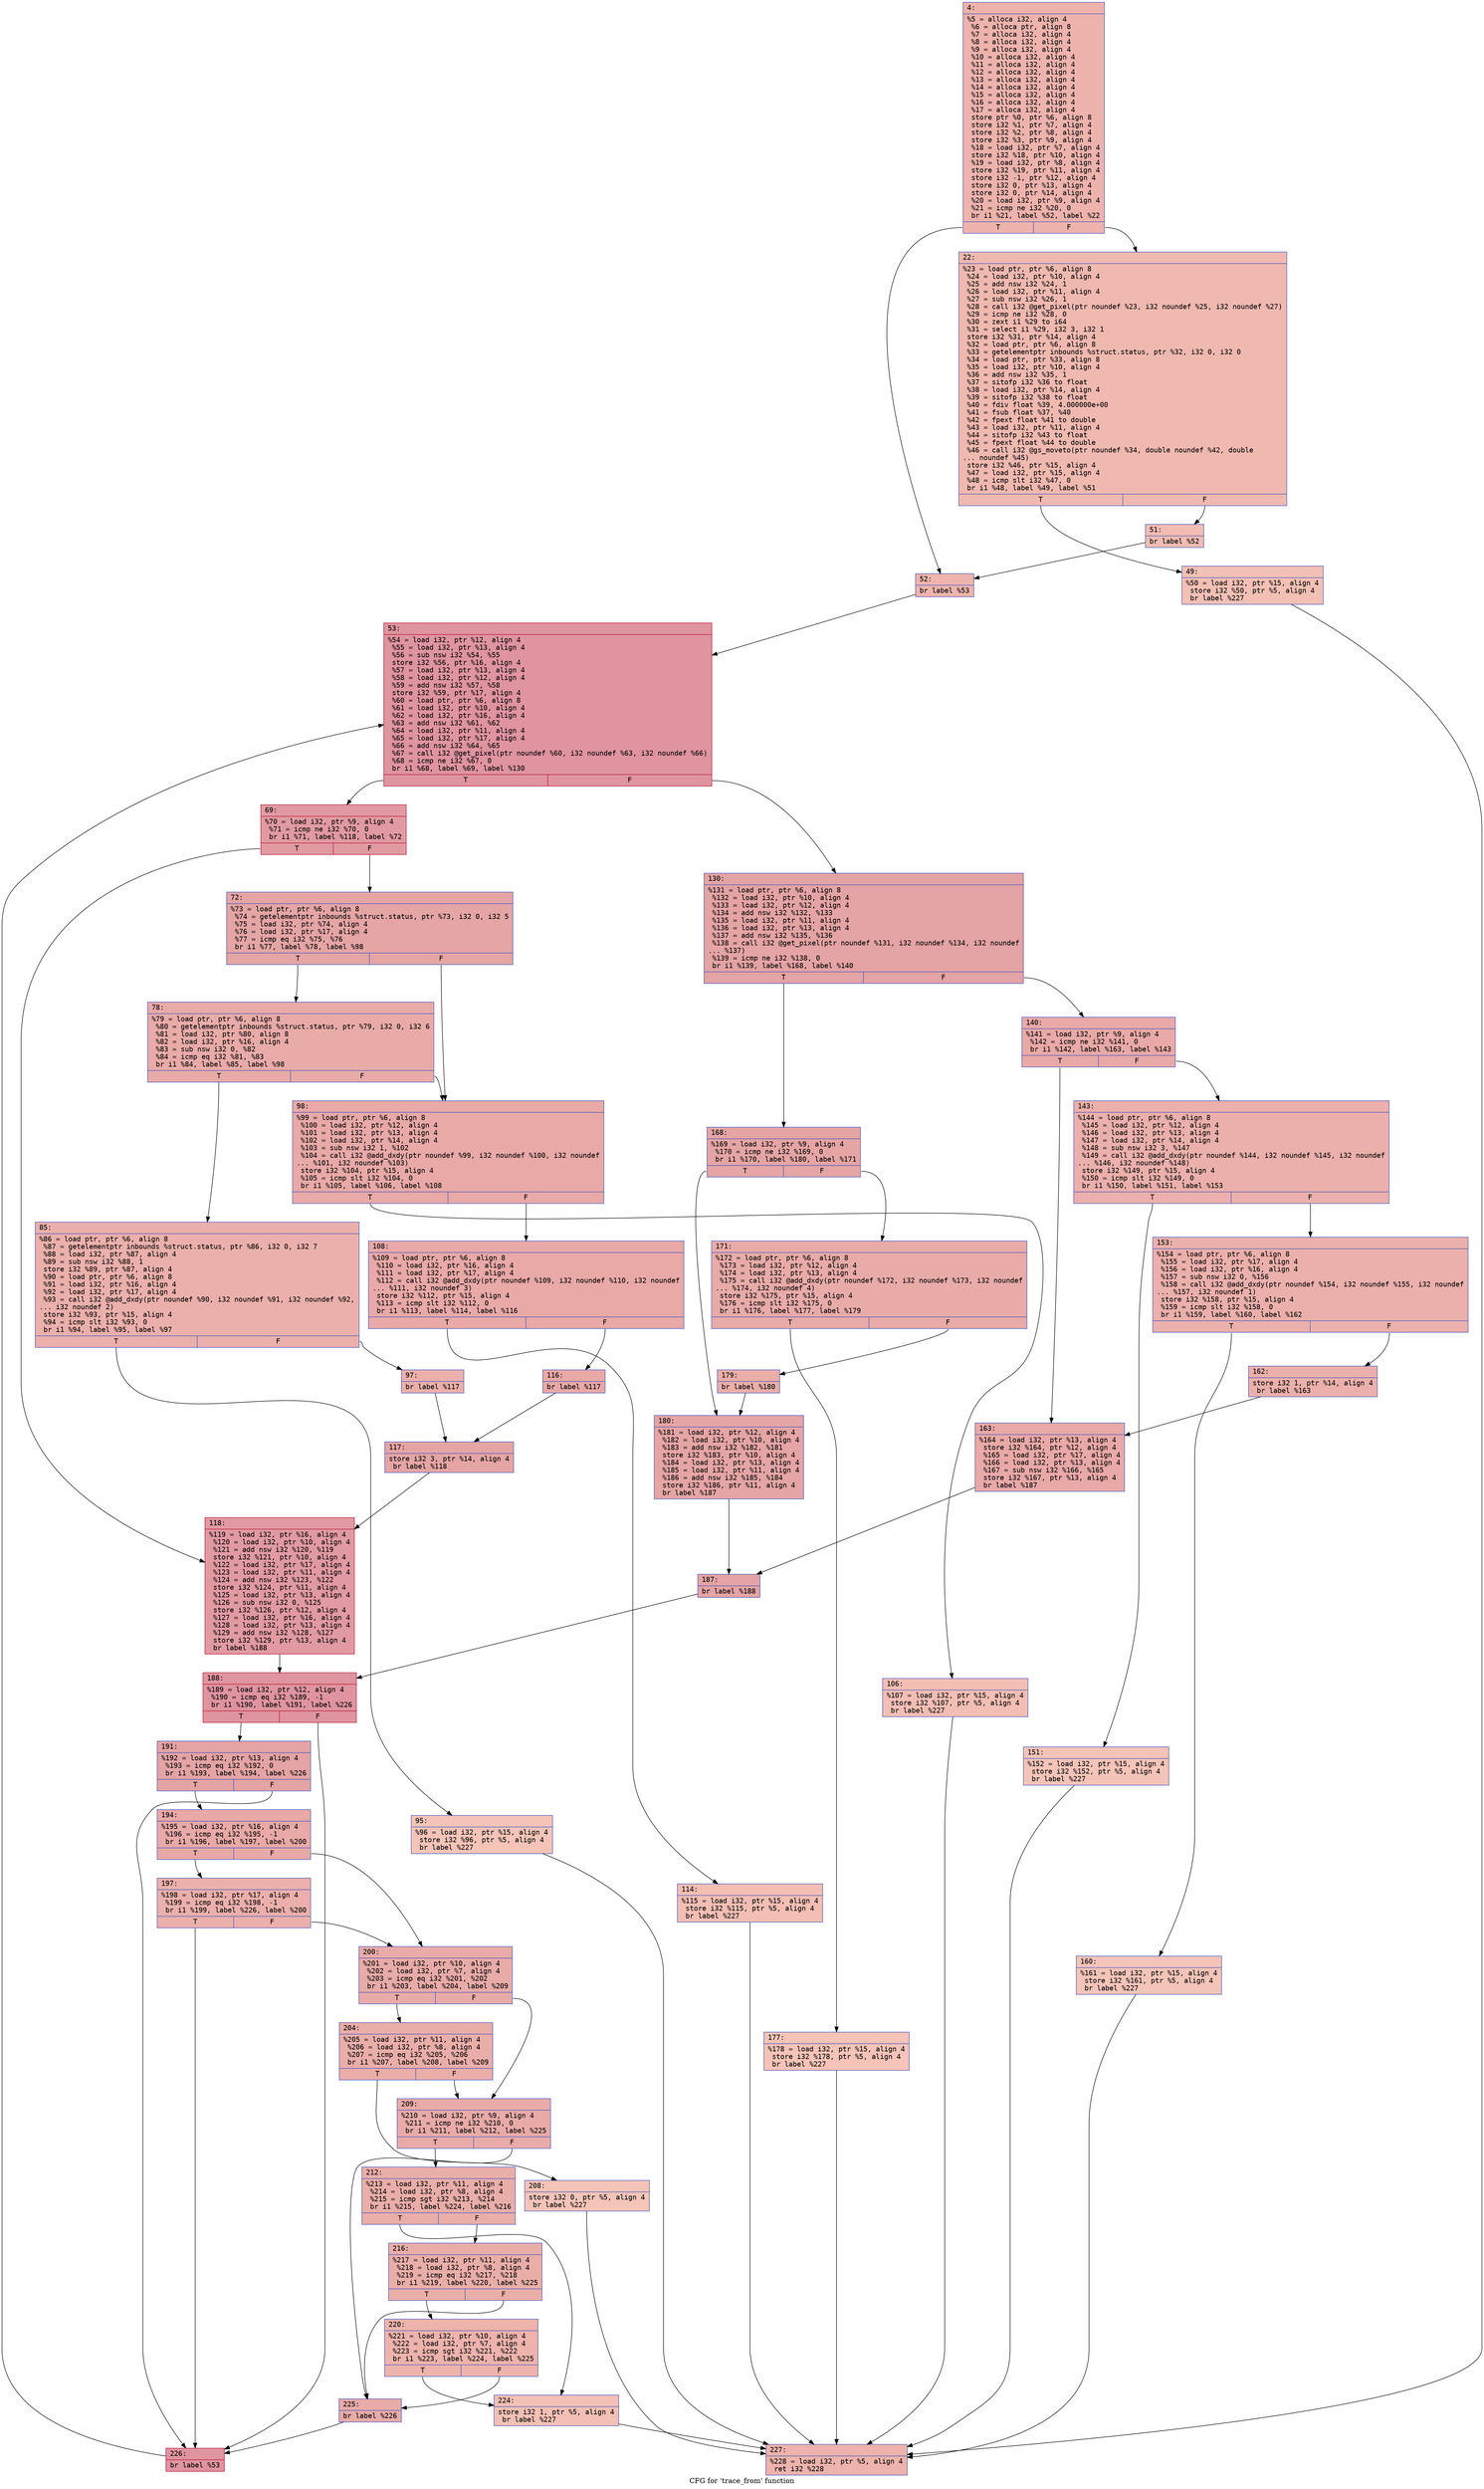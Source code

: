 digraph "CFG for 'trace_from' function" {
	label="CFG for 'trace_from' function";

	Node0x6000018821c0 [shape=record,color="#3d50c3ff", style=filled, fillcolor="#d6524470" fontname="Courier",label="{4:\l|  %5 = alloca i32, align 4\l  %6 = alloca ptr, align 8\l  %7 = alloca i32, align 4\l  %8 = alloca i32, align 4\l  %9 = alloca i32, align 4\l  %10 = alloca i32, align 4\l  %11 = alloca i32, align 4\l  %12 = alloca i32, align 4\l  %13 = alloca i32, align 4\l  %14 = alloca i32, align 4\l  %15 = alloca i32, align 4\l  %16 = alloca i32, align 4\l  %17 = alloca i32, align 4\l  store ptr %0, ptr %6, align 8\l  store i32 %1, ptr %7, align 4\l  store i32 %2, ptr %8, align 4\l  store i32 %3, ptr %9, align 4\l  %18 = load i32, ptr %7, align 4\l  store i32 %18, ptr %10, align 4\l  %19 = load i32, ptr %8, align 4\l  store i32 %19, ptr %11, align 4\l  store i32 -1, ptr %12, align 4\l  store i32 0, ptr %13, align 4\l  store i32 0, ptr %14, align 4\l  %20 = load i32, ptr %9, align 4\l  %21 = icmp ne i32 %20, 0\l  br i1 %21, label %52, label %22\l|{<s0>T|<s1>F}}"];
	Node0x6000018821c0:s0 -> Node0x600001882300[tooltip="4 -> 52\nProbability 62.50%" ];
	Node0x6000018821c0:s1 -> Node0x600001882210[tooltip="4 -> 22\nProbability 37.50%" ];
	Node0x600001882210 [shape=record,color="#3d50c3ff", style=filled, fillcolor="#de614d70" fontname="Courier",label="{22:\l|  %23 = load ptr, ptr %6, align 8\l  %24 = load i32, ptr %10, align 4\l  %25 = add nsw i32 %24, 1\l  %26 = load i32, ptr %11, align 4\l  %27 = sub nsw i32 %26, 1\l  %28 = call i32 @get_pixel(ptr noundef %23, i32 noundef %25, i32 noundef %27)\l  %29 = icmp ne i32 %28, 0\l  %30 = zext i1 %29 to i64\l  %31 = select i1 %29, i32 3, i32 1\l  store i32 %31, ptr %14, align 4\l  %32 = load ptr, ptr %6, align 8\l  %33 = getelementptr inbounds %struct.status, ptr %32, i32 0, i32 0\l  %34 = load ptr, ptr %33, align 8\l  %35 = load i32, ptr %10, align 4\l  %36 = add nsw i32 %35, 1\l  %37 = sitofp i32 %36 to float\l  %38 = load i32, ptr %14, align 4\l  %39 = sitofp i32 %38 to float\l  %40 = fdiv float %39, 4.000000e+00\l  %41 = fsub float %37, %40\l  %42 = fpext float %41 to double\l  %43 = load i32, ptr %11, align 4\l  %44 = sitofp i32 %43 to float\l  %45 = fpext float %44 to double\l  %46 = call i32 @gs_moveto(ptr noundef %34, double noundef %42, double\l... noundef %45)\l  store i32 %46, ptr %15, align 4\l  %47 = load i32, ptr %15, align 4\l  %48 = icmp slt i32 %47, 0\l  br i1 %48, label %49, label %51\l|{<s0>T|<s1>F}}"];
	Node0x600001882210:s0 -> Node0x600001882260[tooltip="22 -> 49\nProbability 37.50%" ];
	Node0x600001882210:s1 -> Node0x6000018822b0[tooltip="22 -> 51\nProbability 62.50%" ];
	Node0x600001882260 [shape=record,color="#3d50c3ff", style=filled, fillcolor="#e5705870" fontname="Courier",label="{49:\l|  %50 = load i32, ptr %15, align 4\l  store i32 %50, ptr %5, align 4\l  br label %227\l}"];
	Node0x600001882260 -> Node0x600001883070[tooltip="49 -> 227\nProbability 100.00%" ];
	Node0x6000018822b0 [shape=record,color="#3d50c3ff", style=filled, fillcolor="#e1675170" fontname="Courier",label="{51:\l|  br label %52\l}"];
	Node0x6000018822b0 -> Node0x600001882300[tooltip="51 -> 52\nProbability 100.00%" ];
	Node0x600001882300 [shape=record,color="#3d50c3ff", style=filled, fillcolor="#d8564670" fontname="Courier",label="{52:\l|  br label %53\l}"];
	Node0x600001882300 -> Node0x600001882350[tooltip="52 -> 53\nProbability 100.00%" ];
	Node0x600001882350 [shape=record,color="#b70d28ff", style=filled, fillcolor="#b70d2870" fontname="Courier",label="{53:\l|  %54 = load i32, ptr %12, align 4\l  %55 = load i32, ptr %13, align 4\l  %56 = sub nsw i32 %54, %55\l  store i32 %56, ptr %16, align 4\l  %57 = load i32, ptr %13, align 4\l  %58 = load i32, ptr %12, align 4\l  %59 = add nsw i32 %57, %58\l  store i32 %59, ptr %17, align 4\l  %60 = load ptr, ptr %6, align 8\l  %61 = load i32, ptr %10, align 4\l  %62 = load i32, ptr %16, align 4\l  %63 = add nsw i32 %61, %62\l  %64 = load i32, ptr %11, align 4\l  %65 = load i32, ptr %17, align 4\l  %66 = add nsw i32 %64, %65\l  %67 = call i32 @get_pixel(ptr noundef %60, i32 noundef %63, i32 noundef %66)\l  %68 = icmp ne i32 %67, 0\l  br i1 %68, label %69, label %130\l|{<s0>T|<s1>F}}"];
	Node0x600001882350:s0 -> Node0x6000018823a0[tooltip="53 -> 69\nProbability 62.50%" ];
	Node0x600001882350:s1 -> Node0x6000018827b0[tooltip="53 -> 130\nProbability 37.50%" ];
	Node0x6000018823a0 [shape=record,color="#b70d28ff", style=filled, fillcolor="#bb1b2c70" fontname="Courier",label="{69:\l|  %70 = load i32, ptr %9, align 4\l  %71 = icmp ne i32 %70, 0\l  br i1 %71, label %118, label %72\l|{<s0>T|<s1>F}}"];
	Node0x6000018823a0:s0 -> Node0x600001882760[tooltip="69 -> 118\nProbability 62.50%" ];
	Node0x6000018823a0:s1 -> Node0x6000018823f0[tooltip="69 -> 72\nProbability 37.50%" ];
	Node0x6000018823f0 [shape=record,color="#3d50c3ff", style=filled, fillcolor="#c5333470" fontname="Courier",label="{72:\l|  %73 = load ptr, ptr %6, align 8\l  %74 = getelementptr inbounds %struct.status, ptr %73, i32 0, i32 5\l  %75 = load i32, ptr %74, align 4\l  %76 = load i32, ptr %17, align 4\l  %77 = icmp eq i32 %75, %76\l  br i1 %77, label %78, label %98\l|{<s0>T|<s1>F}}"];
	Node0x6000018823f0:s0 -> Node0x600001882440[tooltip="72 -> 78\nProbability 50.00%" ];
	Node0x6000018823f0:s1 -> Node0x600001882580[tooltip="72 -> 98\nProbability 50.00%" ];
	Node0x600001882440 [shape=record,color="#3d50c3ff", style=filled, fillcolor="#cc403a70" fontname="Courier",label="{78:\l|  %79 = load ptr, ptr %6, align 8\l  %80 = getelementptr inbounds %struct.status, ptr %79, i32 0, i32 6\l  %81 = load i32, ptr %80, align 8\l  %82 = load i32, ptr %16, align 4\l  %83 = sub nsw i32 0, %82\l  %84 = icmp eq i32 %81, %83\l  br i1 %84, label %85, label %98\l|{<s0>T|<s1>F}}"];
	Node0x600001882440:s0 -> Node0x600001882490[tooltip="78 -> 85\nProbability 50.00%" ];
	Node0x600001882440:s1 -> Node0x600001882580[tooltip="78 -> 98\nProbability 50.00%" ];
	Node0x600001882490 [shape=record,color="#3d50c3ff", style=filled, fillcolor="#d24b4070" fontname="Courier",label="{85:\l|  %86 = load ptr, ptr %6, align 8\l  %87 = getelementptr inbounds %struct.status, ptr %86, i32 0, i32 7\l  %88 = load i32, ptr %87, align 4\l  %89 = sub nsw i32 %88, 1\l  store i32 %89, ptr %87, align 4\l  %90 = load ptr, ptr %6, align 8\l  %91 = load i32, ptr %16, align 4\l  %92 = load i32, ptr %17, align 4\l  %93 = call i32 @add_dxdy(ptr noundef %90, i32 noundef %91, i32 noundef %92,\l... i32 noundef 2)\l  store i32 %93, ptr %15, align 4\l  %94 = icmp slt i32 %93, 0\l  br i1 %94, label %95, label %97\l|{<s0>T|<s1>F}}"];
	Node0x600001882490:s0 -> Node0x6000018824e0[tooltip="85 -> 95\nProbability 3.12%" ];
	Node0x600001882490:s1 -> Node0x600001882530[tooltip="85 -> 97\nProbability 96.88%" ];
	Node0x6000018824e0 [shape=record,color="#3d50c3ff", style=filled, fillcolor="#e97a5f70" fontname="Courier",label="{95:\l|  %96 = load i32, ptr %15, align 4\l  store i32 %96, ptr %5, align 4\l  br label %227\l}"];
	Node0x6000018824e0 -> Node0x600001883070[tooltip="95 -> 227\nProbability 100.00%" ];
	Node0x600001882530 [shape=record,color="#3d50c3ff", style=filled, fillcolor="#d24b4070" fontname="Courier",label="{97:\l|  br label %117\l}"];
	Node0x600001882530 -> Node0x600001882710[tooltip="97 -> 117\nProbability 100.00%" ];
	Node0x600001882580 [shape=record,color="#3d50c3ff", style=filled, fillcolor="#ca3b3770" fontname="Courier",label="{98:\l|  %99 = load ptr, ptr %6, align 8\l  %100 = load i32, ptr %12, align 4\l  %101 = load i32, ptr %13, align 4\l  %102 = load i32, ptr %14, align 4\l  %103 = sub nsw i32 1, %102\l  %104 = call i32 @add_dxdy(ptr noundef %99, i32 noundef %100, i32 noundef\l... %101, i32 noundef %103)\l  store i32 %104, ptr %15, align 4\l  %105 = icmp slt i32 %104, 0\l  br i1 %105, label %106, label %108\l|{<s0>T|<s1>F}}"];
	Node0x600001882580:s0 -> Node0x6000018825d0[tooltip="98 -> 106\nProbability 3.12%" ];
	Node0x600001882580:s1 -> Node0x600001882620[tooltip="98 -> 108\nProbability 96.88%" ];
	Node0x6000018825d0 [shape=record,color="#3d50c3ff", style=filled, fillcolor="#e36c5570" fontname="Courier",label="{106:\l|  %107 = load i32, ptr %15, align 4\l  store i32 %107, ptr %5, align 4\l  br label %227\l}"];
	Node0x6000018825d0 -> Node0x600001883070[tooltip="106 -> 227\nProbability 100.00%" ];
	Node0x600001882620 [shape=record,color="#3d50c3ff", style=filled, fillcolor="#ca3b3770" fontname="Courier",label="{108:\l|  %109 = load ptr, ptr %6, align 8\l  %110 = load i32, ptr %16, align 4\l  %111 = load i32, ptr %17, align 4\l  %112 = call i32 @add_dxdy(ptr noundef %109, i32 noundef %110, i32 noundef\l... %111, i32 noundef 3)\l  store i32 %112, ptr %15, align 4\l  %113 = icmp slt i32 %112, 0\l  br i1 %113, label %114, label %116\l|{<s0>T|<s1>F}}"];
	Node0x600001882620:s0 -> Node0x600001882670[tooltip="108 -> 114\nProbability 3.12%" ];
	Node0x600001882620:s1 -> Node0x6000018826c0[tooltip="108 -> 116\nProbability 96.88%" ];
	Node0x600001882670 [shape=record,color="#3d50c3ff", style=filled, fillcolor="#e36c5570" fontname="Courier",label="{114:\l|  %115 = load i32, ptr %15, align 4\l  store i32 %115, ptr %5, align 4\l  br label %227\l}"];
	Node0x600001882670 -> Node0x600001883070[tooltip="114 -> 227\nProbability 100.00%" ];
	Node0x6000018826c0 [shape=record,color="#3d50c3ff", style=filled, fillcolor="#ca3b3770" fontname="Courier",label="{116:\l|  br label %117\l}"];
	Node0x6000018826c0 -> Node0x600001882710[tooltip="116 -> 117\nProbability 100.00%" ];
	Node0x600001882710 [shape=record,color="#3d50c3ff", style=filled, fillcolor="#c5333470" fontname="Courier",label="{117:\l|  store i32 3, ptr %14, align 4\l  br label %118\l}"];
	Node0x600001882710 -> Node0x600001882760[tooltip="117 -> 118\nProbability 100.00%" ];
	Node0x600001882760 [shape=record,color="#b70d28ff", style=filled, fillcolor="#bb1b2c70" fontname="Courier",label="{118:\l|  %119 = load i32, ptr %16, align 4\l  %120 = load i32, ptr %10, align 4\l  %121 = add nsw i32 %120, %119\l  store i32 %121, ptr %10, align 4\l  %122 = load i32, ptr %17, align 4\l  %123 = load i32, ptr %11, align 4\l  %124 = add nsw i32 %123, %122\l  store i32 %124, ptr %11, align 4\l  %125 = load i32, ptr %13, align 4\l  %126 = sub nsw i32 0, %125\l  store i32 %126, ptr %12, align 4\l  %127 = load i32, ptr %16, align 4\l  %128 = load i32, ptr %13, align 4\l  %129 = add nsw i32 %128, %127\l  store i32 %129, ptr %13, align 4\l  br label %188\l}"];
	Node0x600001882760 -> Node0x600001882c10[tooltip="118 -> 188\nProbability 100.00%" ];
	Node0x6000018827b0 [shape=record,color="#3d50c3ff", style=filled, fillcolor="#c32e3170" fontname="Courier",label="{130:\l|  %131 = load ptr, ptr %6, align 8\l  %132 = load i32, ptr %10, align 4\l  %133 = load i32, ptr %12, align 4\l  %134 = add nsw i32 %132, %133\l  %135 = load i32, ptr %11, align 4\l  %136 = load i32, ptr %13, align 4\l  %137 = add nsw i32 %135, %136\l  %138 = call i32 @get_pixel(ptr noundef %131, i32 noundef %134, i32 noundef\l... %137)\l  %139 = icmp ne i32 %138, 0\l  br i1 %139, label %168, label %140\l|{<s0>T|<s1>F}}"];
	Node0x6000018827b0:s0 -> Node0x600001882a30[tooltip="130 -> 168\nProbability 62.50%" ];
	Node0x6000018827b0:s1 -> Node0x600001882800[tooltip="130 -> 140\nProbability 37.50%" ];
	Node0x600001882800 [shape=record,color="#3d50c3ff", style=filled, fillcolor="#ca3b3770" fontname="Courier",label="{140:\l|  %141 = load i32, ptr %9, align 4\l  %142 = icmp ne i32 %141, 0\l  br i1 %142, label %163, label %143\l|{<s0>T|<s1>F}}"];
	Node0x600001882800:s0 -> Node0x6000018829e0[tooltip="140 -> 163\nProbability 62.50%" ];
	Node0x600001882800:s1 -> Node0x600001882850[tooltip="140 -> 143\nProbability 37.50%" ];
	Node0x600001882850 [shape=record,color="#3d50c3ff", style=filled, fillcolor="#d24b4070" fontname="Courier",label="{143:\l|  %144 = load ptr, ptr %6, align 8\l  %145 = load i32, ptr %12, align 4\l  %146 = load i32, ptr %13, align 4\l  %147 = load i32, ptr %14, align 4\l  %148 = sub nsw i32 3, %147\l  %149 = call i32 @add_dxdy(ptr noundef %144, i32 noundef %145, i32 noundef\l... %146, i32 noundef %148)\l  store i32 %149, ptr %15, align 4\l  %150 = icmp slt i32 %149, 0\l  br i1 %150, label %151, label %153\l|{<s0>T|<s1>F}}"];
	Node0x600001882850:s0 -> Node0x6000018828a0[tooltip="143 -> 151\nProbability 3.12%" ];
	Node0x600001882850:s1 -> Node0x6000018828f0[tooltip="143 -> 153\nProbability 96.88%" ];
	Node0x6000018828a0 [shape=record,color="#3d50c3ff", style=filled, fillcolor="#e97a5f70" fontname="Courier",label="{151:\l|  %152 = load i32, ptr %15, align 4\l  store i32 %152, ptr %5, align 4\l  br label %227\l}"];
	Node0x6000018828a0 -> Node0x600001883070[tooltip="151 -> 227\nProbability 100.00%" ];
	Node0x6000018828f0 [shape=record,color="#3d50c3ff", style=filled, fillcolor="#d24b4070" fontname="Courier",label="{153:\l|  %154 = load ptr, ptr %6, align 8\l  %155 = load i32, ptr %17, align 4\l  %156 = load i32, ptr %16, align 4\l  %157 = sub nsw i32 0, %156\l  %158 = call i32 @add_dxdy(ptr noundef %154, i32 noundef %155, i32 noundef\l... %157, i32 noundef 1)\l  store i32 %158, ptr %15, align 4\l  %159 = icmp slt i32 %158, 0\l  br i1 %159, label %160, label %162\l|{<s0>T|<s1>F}}"];
	Node0x6000018828f0:s0 -> Node0x600001882940[tooltip="153 -> 160\nProbability 3.12%" ];
	Node0x6000018828f0:s1 -> Node0x600001882990[tooltip="153 -> 162\nProbability 96.88%" ];
	Node0x600001882940 [shape=record,color="#3d50c3ff", style=filled, fillcolor="#e97a5f70" fontname="Courier",label="{160:\l|  %161 = load i32, ptr %15, align 4\l  store i32 %161, ptr %5, align 4\l  br label %227\l}"];
	Node0x600001882940 -> Node0x600001883070[tooltip="160 -> 227\nProbability 100.00%" ];
	Node0x600001882990 [shape=record,color="#3d50c3ff", style=filled, fillcolor="#d24b4070" fontname="Courier",label="{162:\l|  store i32 1, ptr %14, align 4\l  br label %163\l}"];
	Node0x600001882990 -> Node0x6000018829e0[tooltip="162 -> 163\nProbability 100.00%" ];
	Node0x6000018829e0 [shape=record,color="#3d50c3ff", style=filled, fillcolor="#ca3b3770" fontname="Courier",label="{163:\l|  %164 = load i32, ptr %13, align 4\l  store i32 %164, ptr %12, align 4\l  %165 = load i32, ptr %17, align 4\l  %166 = load i32, ptr %13, align 4\l  %167 = sub nsw i32 %166, %165\l  store i32 %167, ptr %13, align 4\l  br label %187\l}"];
	Node0x6000018829e0 -> Node0x600001882bc0[tooltip="163 -> 187\nProbability 100.00%" ];
	Node0x600001882a30 [shape=record,color="#3d50c3ff", style=filled, fillcolor="#c5333470" fontname="Courier",label="{168:\l|  %169 = load i32, ptr %9, align 4\l  %170 = icmp ne i32 %169, 0\l  br i1 %170, label %180, label %171\l|{<s0>T|<s1>F}}"];
	Node0x600001882a30:s0 -> Node0x600001882b70[tooltip="168 -> 180\nProbability 62.50%" ];
	Node0x600001882a30:s1 -> Node0x600001882a80[tooltip="168 -> 171\nProbability 37.50%" ];
	Node0x600001882a80 [shape=record,color="#3d50c3ff", style=filled, fillcolor="#cc403a70" fontname="Courier",label="{171:\l|  %172 = load ptr, ptr %6, align 8\l  %173 = load i32, ptr %12, align 4\l  %174 = load i32, ptr %13, align 4\l  %175 = call i32 @add_dxdy(ptr noundef %172, i32 noundef %173, i32 noundef\l... %174, i32 noundef 4)\l  store i32 %175, ptr %15, align 4\l  %176 = icmp slt i32 %175, 0\l  br i1 %176, label %177, label %179\l|{<s0>T|<s1>F}}"];
	Node0x600001882a80:s0 -> Node0x600001882ad0[tooltip="171 -> 177\nProbability 3.12%" ];
	Node0x600001882a80:s1 -> Node0x600001882b20[tooltip="171 -> 179\nProbability 96.88%" ];
	Node0x600001882ad0 [shape=record,color="#3d50c3ff", style=filled, fillcolor="#e8765c70" fontname="Courier",label="{177:\l|  %178 = load i32, ptr %15, align 4\l  store i32 %178, ptr %5, align 4\l  br label %227\l}"];
	Node0x600001882ad0 -> Node0x600001883070[tooltip="177 -> 227\nProbability 100.00%" ];
	Node0x600001882b20 [shape=record,color="#3d50c3ff", style=filled, fillcolor="#d0473d70" fontname="Courier",label="{179:\l|  br label %180\l}"];
	Node0x600001882b20 -> Node0x600001882b70[tooltip="179 -> 180\nProbability 100.00%" ];
	Node0x600001882b70 [shape=record,color="#3d50c3ff", style=filled, fillcolor="#c5333470" fontname="Courier",label="{180:\l|  %181 = load i32, ptr %12, align 4\l  %182 = load i32, ptr %10, align 4\l  %183 = add nsw i32 %182, %181\l  store i32 %183, ptr %10, align 4\l  %184 = load i32, ptr %13, align 4\l  %185 = load i32, ptr %11, align 4\l  %186 = add nsw i32 %185, %184\l  store i32 %186, ptr %11, align 4\l  br label %187\l}"];
	Node0x600001882b70 -> Node0x600001882bc0[tooltip="180 -> 187\nProbability 100.00%" ];
	Node0x600001882bc0 [shape=record,color="#3d50c3ff", style=filled, fillcolor="#c32e3170" fontname="Courier",label="{187:\l|  br label %188\l}"];
	Node0x600001882bc0 -> Node0x600001882c10[tooltip="187 -> 188\nProbability 100.00%" ];
	Node0x600001882c10 [shape=record,color="#b70d28ff", style=filled, fillcolor="#b70d2870" fontname="Courier",label="{188:\l|  %189 = load i32, ptr %12, align 4\l  %190 = icmp eq i32 %189, -1\l  br i1 %190, label %191, label %226\l|{<s0>T|<s1>F}}"];
	Node0x600001882c10:s0 -> Node0x600001882c60[tooltip="188 -> 191\nProbability 37.50%" ];
	Node0x600001882c10:s1 -> Node0x600001883020[tooltip="188 -> 226\nProbability 62.50%" ];
	Node0x600001882c60 [shape=record,color="#3d50c3ff", style=filled, fillcolor="#c32e3170" fontname="Courier",label="{191:\l|  %192 = load i32, ptr %13, align 4\l  %193 = icmp eq i32 %192, 0\l  br i1 %193, label %194, label %226\l|{<s0>T|<s1>F}}"];
	Node0x600001882c60:s0 -> Node0x600001882cb0[tooltip="191 -> 194\nProbability 37.50%" ];
	Node0x600001882c60:s1 -> Node0x600001883020[tooltip="191 -> 226\nProbability 62.50%" ];
	Node0x600001882cb0 [shape=record,color="#3d50c3ff", style=filled, fillcolor="#ca3b3770" fontname="Courier",label="{194:\l|  %195 = load i32, ptr %16, align 4\l  %196 = icmp eq i32 %195, -1\l  br i1 %196, label %197, label %200\l|{<s0>T|<s1>F}}"];
	Node0x600001882cb0:s0 -> Node0x600001882d00[tooltip="194 -> 197\nProbability 37.50%" ];
	Node0x600001882cb0:s1 -> Node0x600001882d50[tooltip="194 -> 200\nProbability 62.50%" ];
	Node0x600001882d00 [shape=record,color="#3d50c3ff", style=filled, fillcolor="#d24b4070" fontname="Courier",label="{197:\l|  %198 = load i32, ptr %17, align 4\l  %199 = icmp eq i32 %198, -1\l  br i1 %199, label %226, label %200\l|{<s0>T|<s1>F}}"];
	Node0x600001882d00:s0 -> Node0x600001883020[tooltip="197 -> 226\nProbability 37.50%" ];
	Node0x600001882d00:s1 -> Node0x600001882d50[tooltip="197 -> 200\nProbability 62.50%" ];
	Node0x600001882d50 [shape=record,color="#3d50c3ff", style=filled, fillcolor="#cc403a70" fontname="Courier",label="{200:\l|  %201 = load i32, ptr %10, align 4\l  %202 = load i32, ptr %7, align 4\l  %203 = icmp eq i32 %201, %202\l  br i1 %203, label %204, label %209\l|{<s0>T|<s1>F}}"];
	Node0x600001882d50:s0 -> Node0x600001882da0[tooltip="200 -> 204\nProbability 50.00%" ];
	Node0x600001882d50:s1 -> Node0x600001882e40[tooltip="200 -> 209\nProbability 50.00%" ];
	Node0x600001882da0 [shape=record,color="#3d50c3ff", style=filled, fillcolor="#d0473d70" fontname="Courier",label="{204:\l|  %205 = load i32, ptr %11, align 4\l  %206 = load i32, ptr %8, align 4\l  %207 = icmp eq i32 %205, %206\l  br i1 %207, label %208, label %209\l|{<s0>T|<s1>F}}"];
	Node0x600001882da0:s0 -> Node0x600001882df0[tooltip="204 -> 208\nProbability 3.12%" ];
	Node0x600001882da0:s1 -> Node0x600001882e40[tooltip="204 -> 209\nProbability 96.88%" ];
	Node0x600001882df0 [shape=record,color="#3d50c3ff", style=filled, fillcolor="#e97a5f70" fontname="Courier",label="{208:\l|  store i32 0, ptr %5, align 4\l  br label %227\l}"];
	Node0x600001882df0 -> Node0x600001883070[tooltip="208 -> 227\nProbability 100.00%" ];
	Node0x600001882e40 [shape=record,color="#3d50c3ff", style=filled, fillcolor="#cc403a70" fontname="Courier",label="{209:\l|  %210 = load i32, ptr %9, align 4\l  %211 = icmp ne i32 %210, 0\l  br i1 %211, label %212, label %225\l|{<s0>T|<s1>F}}"];
	Node0x600001882e40:s0 -> Node0x600001882e90[tooltip="209 -> 212\nProbability 62.50%" ];
	Node0x600001882e40:s1 -> Node0x600001882fd0[tooltip="209 -> 225\nProbability 37.50%" ];
	Node0x600001882e90 [shape=record,color="#3d50c3ff", style=filled, fillcolor="#d0473d70" fontname="Courier",label="{212:\l|  %213 = load i32, ptr %11, align 4\l  %214 = load i32, ptr %8, align 4\l  %215 = icmp sgt i32 %213, %214\l  br i1 %215, label %224, label %216\l|{<s0>T|<s1>F}}"];
	Node0x600001882e90:s0 -> Node0x600001882f80[tooltip="212 -> 224\nProbability 3.12%" ];
	Node0x600001882e90:s1 -> Node0x600001882ee0[tooltip="212 -> 216\nProbability 96.88%" ];
	Node0x600001882ee0 [shape=record,color="#3d50c3ff", style=filled, fillcolor="#d0473d70" fontname="Courier",label="{216:\l|  %217 = load i32, ptr %11, align 4\l  %218 = load i32, ptr %8, align 4\l  %219 = icmp eq i32 %217, %218\l  br i1 %219, label %220, label %225\l|{<s0>T|<s1>F}}"];
	Node0x600001882ee0:s0 -> Node0x600001882f30[tooltip="216 -> 220\nProbability 50.00%" ];
	Node0x600001882ee0:s1 -> Node0x600001882fd0[tooltip="216 -> 225\nProbability 50.00%" ];
	Node0x600001882f30 [shape=record,color="#3d50c3ff", style=filled, fillcolor="#d6524470" fontname="Courier",label="{220:\l|  %221 = load i32, ptr %10, align 4\l  %222 = load i32, ptr %7, align 4\l  %223 = icmp sgt i32 %221, %222\l  br i1 %223, label %224, label %225\l|{<s0>T|<s1>F}}"];
	Node0x600001882f30:s0 -> Node0x600001882f80[tooltip="220 -> 224\nProbability 3.12%" ];
	Node0x600001882f30:s1 -> Node0x600001882fd0[tooltip="220 -> 225\nProbability 96.88%" ];
	Node0x600001882f80 [shape=record,color="#3d50c3ff", style=filled, fillcolor="#e5705870" fontname="Courier",label="{224:\l|  store i32 1, ptr %5, align 4\l  br label %227\l}"];
	Node0x600001882f80 -> Node0x600001883070[tooltip="224 -> 227\nProbability 100.00%" ];
	Node0x600001882fd0 [shape=record,color="#3d50c3ff", style=filled, fillcolor="#cc403a70" fontname="Courier",label="{225:\l|  br label %226\l}"];
	Node0x600001882fd0 -> Node0x600001883020[tooltip="225 -> 226\nProbability 100.00%" ];
	Node0x600001883020 [shape=record,color="#b70d28ff", style=filled, fillcolor="#b70d2870" fontname="Courier",label="{226:\l|  br label %53\l}"];
	Node0x600001883020 -> Node0x600001882350[tooltip="226 -> 53\nProbability 100.00%" ];
	Node0x600001883070 [shape=record,color="#3d50c3ff", style=filled, fillcolor="#d6524470" fontname="Courier",label="{227:\l|  %228 = load i32, ptr %5, align 4\l  ret i32 %228\l}"];
}
